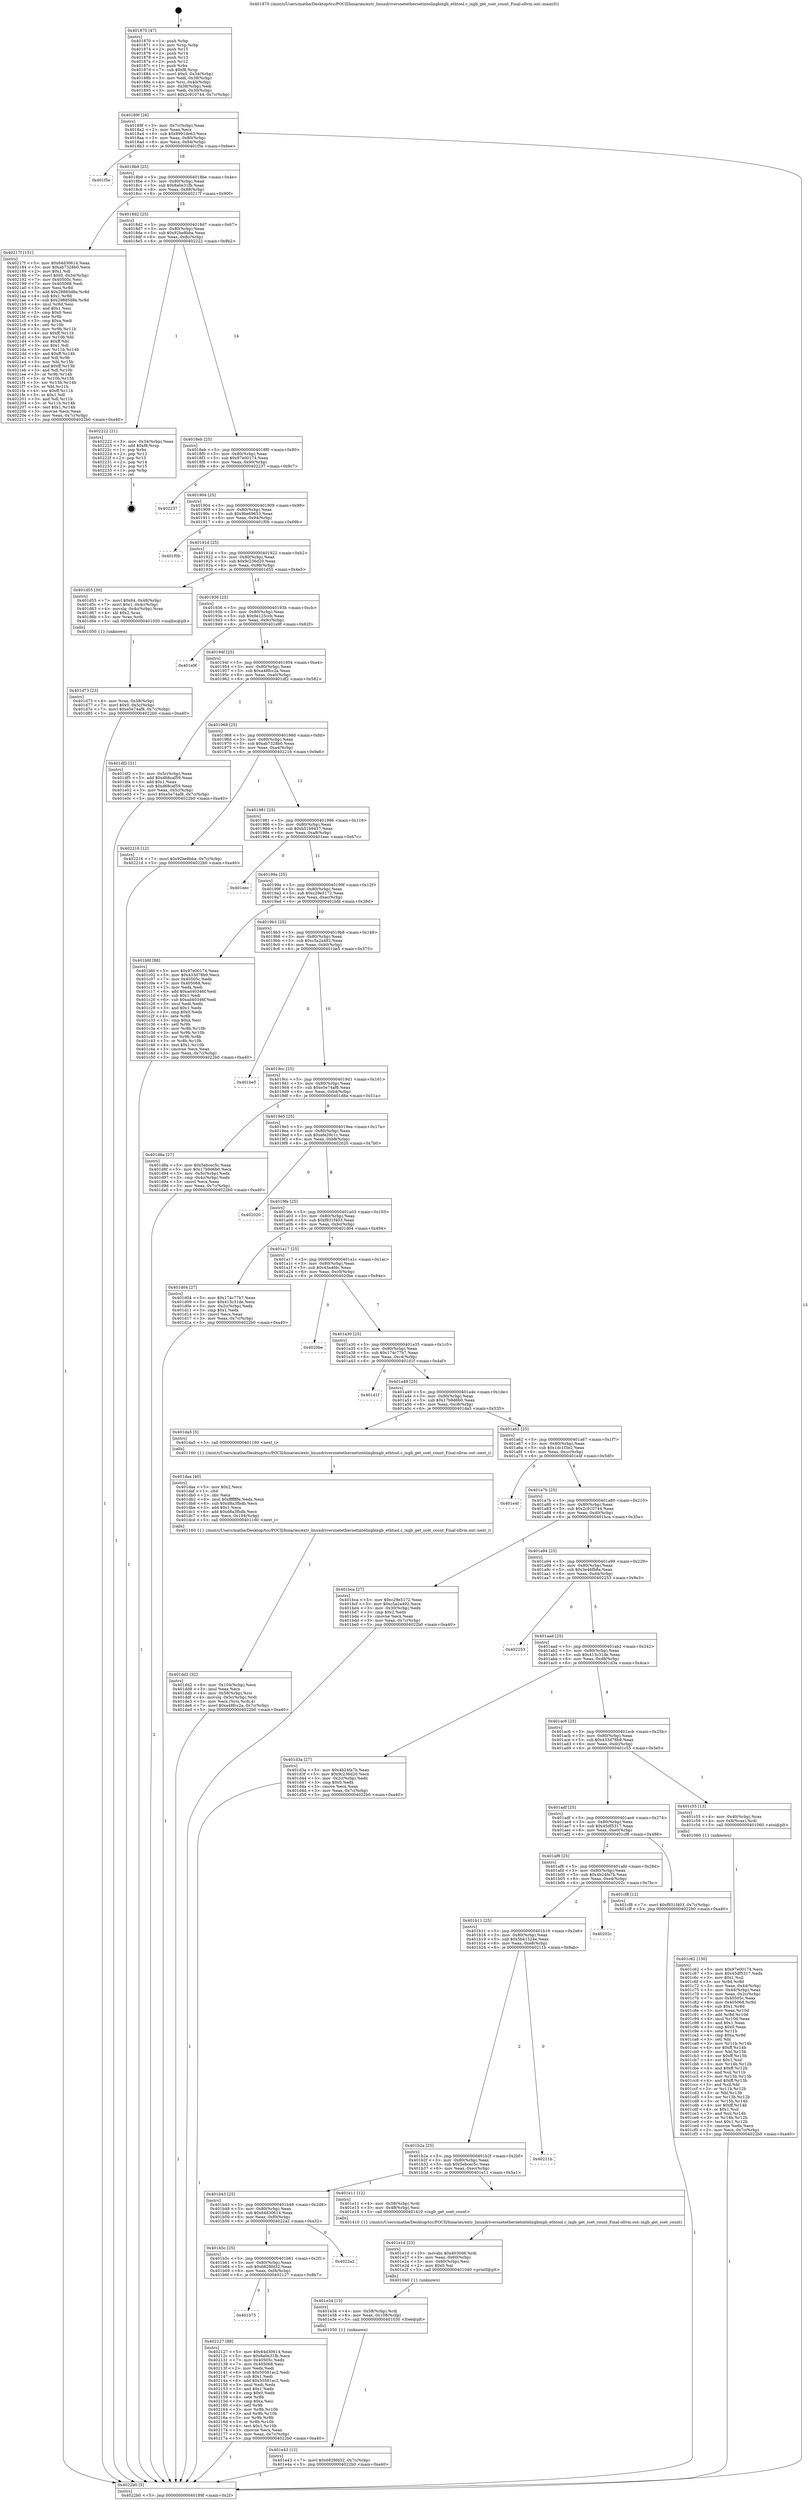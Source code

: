 digraph "0x401870" {
  label = "0x401870 (/mnt/c/Users/mathe/Desktop/tcc/POCII/binaries/extr_linuxdriversnetethernetintelixgbixgb_ethtool.c_ixgb_get_sset_count_Final-ollvm.out::main(0))"
  labelloc = "t"
  node[shape=record]

  Entry [label="",width=0.3,height=0.3,shape=circle,fillcolor=black,style=filled]
  "0x40189f" [label="{
     0x40189f [26]\l
     | [instrs]\l
     &nbsp;&nbsp;0x40189f \<+3\>: mov -0x7c(%rbp),%eax\l
     &nbsp;&nbsp;0x4018a2 \<+2\>: mov %eax,%ecx\l
     &nbsp;&nbsp;0x4018a4 \<+6\>: sub $0x8991de63,%ecx\l
     &nbsp;&nbsp;0x4018aa \<+3\>: mov %eax,-0x80(%rbp)\l
     &nbsp;&nbsp;0x4018ad \<+6\>: mov %ecx,-0x84(%rbp)\l
     &nbsp;&nbsp;0x4018b3 \<+6\>: je 0000000000401f5e \<main+0x6ee\>\l
  }"]
  "0x401f5e" [label="{
     0x401f5e\l
  }", style=dashed]
  "0x4018b9" [label="{
     0x4018b9 [25]\l
     | [instrs]\l
     &nbsp;&nbsp;0x4018b9 \<+5\>: jmp 00000000004018be \<main+0x4e\>\l
     &nbsp;&nbsp;0x4018be \<+3\>: mov -0x80(%rbp),%eax\l
     &nbsp;&nbsp;0x4018c1 \<+5\>: sub $0x8a0e31fb,%eax\l
     &nbsp;&nbsp;0x4018c6 \<+6\>: mov %eax,-0x88(%rbp)\l
     &nbsp;&nbsp;0x4018cc \<+6\>: je 000000000040217f \<main+0x90f\>\l
  }"]
  Exit [label="",width=0.3,height=0.3,shape=circle,fillcolor=black,style=filled,peripheries=2]
  "0x40217f" [label="{
     0x40217f [151]\l
     | [instrs]\l
     &nbsp;&nbsp;0x40217f \<+5\>: mov $0x64d30614,%eax\l
     &nbsp;&nbsp;0x402184 \<+5\>: mov $0xab7328b0,%ecx\l
     &nbsp;&nbsp;0x402189 \<+2\>: mov $0x1,%dl\l
     &nbsp;&nbsp;0x40218b \<+7\>: movl $0x0,-0x34(%rbp)\l
     &nbsp;&nbsp;0x402192 \<+7\>: mov 0x40505c,%esi\l
     &nbsp;&nbsp;0x402199 \<+7\>: mov 0x405068,%edi\l
     &nbsp;&nbsp;0x4021a0 \<+3\>: mov %esi,%r8d\l
     &nbsp;&nbsp;0x4021a3 \<+7\>: add $0x29885d8e,%r8d\l
     &nbsp;&nbsp;0x4021aa \<+4\>: sub $0x1,%r8d\l
     &nbsp;&nbsp;0x4021ae \<+7\>: sub $0x29885d8e,%r8d\l
     &nbsp;&nbsp;0x4021b5 \<+4\>: imul %r8d,%esi\l
     &nbsp;&nbsp;0x4021b9 \<+3\>: and $0x1,%esi\l
     &nbsp;&nbsp;0x4021bc \<+3\>: cmp $0x0,%esi\l
     &nbsp;&nbsp;0x4021bf \<+4\>: sete %r9b\l
     &nbsp;&nbsp;0x4021c3 \<+3\>: cmp $0xa,%edi\l
     &nbsp;&nbsp;0x4021c6 \<+4\>: setl %r10b\l
     &nbsp;&nbsp;0x4021ca \<+3\>: mov %r9b,%r11b\l
     &nbsp;&nbsp;0x4021cd \<+4\>: xor $0xff,%r11b\l
     &nbsp;&nbsp;0x4021d1 \<+3\>: mov %r10b,%bl\l
     &nbsp;&nbsp;0x4021d4 \<+3\>: xor $0xff,%bl\l
     &nbsp;&nbsp;0x4021d7 \<+3\>: xor $0x1,%dl\l
     &nbsp;&nbsp;0x4021da \<+3\>: mov %r11b,%r14b\l
     &nbsp;&nbsp;0x4021dd \<+4\>: and $0xff,%r14b\l
     &nbsp;&nbsp;0x4021e1 \<+3\>: and %dl,%r9b\l
     &nbsp;&nbsp;0x4021e4 \<+3\>: mov %bl,%r15b\l
     &nbsp;&nbsp;0x4021e7 \<+4\>: and $0xff,%r15b\l
     &nbsp;&nbsp;0x4021eb \<+3\>: and %dl,%r10b\l
     &nbsp;&nbsp;0x4021ee \<+3\>: or %r9b,%r14b\l
     &nbsp;&nbsp;0x4021f1 \<+3\>: or %r10b,%r15b\l
     &nbsp;&nbsp;0x4021f4 \<+3\>: xor %r15b,%r14b\l
     &nbsp;&nbsp;0x4021f7 \<+3\>: or %bl,%r11b\l
     &nbsp;&nbsp;0x4021fa \<+4\>: xor $0xff,%r11b\l
     &nbsp;&nbsp;0x4021fe \<+3\>: or $0x1,%dl\l
     &nbsp;&nbsp;0x402201 \<+3\>: and %dl,%r11b\l
     &nbsp;&nbsp;0x402204 \<+3\>: or %r11b,%r14b\l
     &nbsp;&nbsp;0x402207 \<+4\>: test $0x1,%r14b\l
     &nbsp;&nbsp;0x40220b \<+3\>: cmovne %ecx,%eax\l
     &nbsp;&nbsp;0x40220e \<+3\>: mov %eax,-0x7c(%rbp)\l
     &nbsp;&nbsp;0x402211 \<+5\>: jmp 00000000004022b0 \<main+0xa40\>\l
  }"]
  "0x4018d2" [label="{
     0x4018d2 [25]\l
     | [instrs]\l
     &nbsp;&nbsp;0x4018d2 \<+5\>: jmp 00000000004018d7 \<main+0x67\>\l
     &nbsp;&nbsp;0x4018d7 \<+3\>: mov -0x80(%rbp),%eax\l
     &nbsp;&nbsp;0x4018da \<+5\>: sub $0x92be8bba,%eax\l
     &nbsp;&nbsp;0x4018df \<+6\>: mov %eax,-0x8c(%rbp)\l
     &nbsp;&nbsp;0x4018e5 \<+6\>: je 0000000000402222 \<main+0x9b2\>\l
  }"]
  "0x401b75" [label="{
     0x401b75\l
  }", style=dashed]
  "0x402222" [label="{
     0x402222 [21]\l
     | [instrs]\l
     &nbsp;&nbsp;0x402222 \<+3\>: mov -0x34(%rbp),%eax\l
     &nbsp;&nbsp;0x402225 \<+7\>: add $0xf8,%rsp\l
     &nbsp;&nbsp;0x40222c \<+1\>: pop %rbx\l
     &nbsp;&nbsp;0x40222d \<+2\>: pop %r12\l
     &nbsp;&nbsp;0x40222f \<+2\>: pop %r13\l
     &nbsp;&nbsp;0x402231 \<+2\>: pop %r14\l
     &nbsp;&nbsp;0x402233 \<+2\>: pop %r15\l
     &nbsp;&nbsp;0x402235 \<+1\>: pop %rbp\l
     &nbsp;&nbsp;0x402236 \<+1\>: ret\l
  }"]
  "0x4018eb" [label="{
     0x4018eb [25]\l
     | [instrs]\l
     &nbsp;&nbsp;0x4018eb \<+5\>: jmp 00000000004018f0 \<main+0x80\>\l
     &nbsp;&nbsp;0x4018f0 \<+3\>: mov -0x80(%rbp),%eax\l
     &nbsp;&nbsp;0x4018f3 \<+5\>: sub $0x97e00174,%eax\l
     &nbsp;&nbsp;0x4018f8 \<+6\>: mov %eax,-0x90(%rbp)\l
     &nbsp;&nbsp;0x4018fe \<+6\>: je 0000000000402237 \<main+0x9c7\>\l
  }"]
  "0x402127" [label="{
     0x402127 [88]\l
     | [instrs]\l
     &nbsp;&nbsp;0x402127 \<+5\>: mov $0x64d30614,%eax\l
     &nbsp;&nbsp;0x40212c \<+5\>: mov $0x8a0e31fb,%ecx\l
     &nbsp;&nbsp;0x402131 \<+7\>: mov 0x40505c,%edx\l
     &nbsp;&nbsp;0x402138 \<+7\>: mov 0x405068,%esi\l
     &nbsp;&nbsp;0x40213f \<+2\>: mov %edx,%edi\l
     &nbsp;&nbsp;0x402141 \<+6\>: sub $0x50581ac2,%edi\l
     &nbsp;&nbsp;0x402147 \<+3\>: sub $0x1,%edi\l
     &nbsp;&nbsp;0x40214a \<+6\>: add $0x50581ac2,%edi\l
     &nbsp;&nbsp;0x402150 \<+3\>: imul %edi,%edx\l
     &nbsp;&nbsp;0x402153 \<+3\>: and $0x1,%edx\l
     &nbsp;&nbsp;0x402156 \<+3\>: cmp $0x0,%edx\l
     &nbsp;&nbsp;0x402159 \<+4\>: sete %r8b\l
     &nbsp;&nbsp;0x40215d \<+3\>: cmp $0xa,%esi\l
     &nbsp;&nbsp;0x402160 \<+4\>: setl %r9b\l
     &nbsp;&nbsp;0x402164 \<+3\>: mov %r8b,%r10b\l
     &nbsp;&nbsp;0x402167 \<+3\>: and %r9b,%r10b\l
     &nbsp;&nbsp;0x40216a \<+3\>: xor %r9b,%r8b\l
     &nbsp;&nbsp;0x40216d \<+3\>: or %r8b,%r10b\l
     &nbsp;&nbsp;0x402170 \<+4\>: test $0x1,%r10b\l
     &nbsp;&nbsp;0x402174 \<+3\>: cmovne %ecx,%eax\l
     &nbsp;&nbsp;0x402177 \<+3\>: mov %eax,-0x7c(%rbp)\l
     &nbsp;&nbsp;0x40217a \<+5\>: jmp 00000000004022b0 \<main+0xa40\>\l
  }"]
  "0x402237" [label="{
     0x402237\l
  }", style=dashed]
  "0x401904" [label="{
     0x401904 [25]\l
     | [instrs]\l
     &nbsp;&nbsp;0x401904 \<+5\>: jmp 0000000000401909 \<main+0x99\>\l
     &nbsp;&nbsp;0x401909 \<+3\>: mov -0x80(%rbp),%eax\l
     &nbsp;&nbsp;0x40190c \<+5\>: sub $0x9be69653,%eax\l
     &nbsp;&nbsp;0x401911 \<+6\>: mov %eax,-0x94(%rbp)\l
     &nbsp;&nbsp;0x401917 \<+6\>: je 0000000000401f0b \<main+0x69b\>\l
  }"]
  "0x401b5c" [label="{
     0x401b5c [25]\l
     | [instrs]\l
     &nbsp;&nbsp;0x401b5c \<+5\>: jmp 0000000000401b61 \<main+0x2f1\>\l
     &nbsp;&nbsp;0x401b61 \<+3\>: mov -0x80(%rbp),%eax\l
     &nbsp;&nbsp;0x401b64 \<+5\>: sub $0x6828fd32,%eax\l
     &nbsp;&nbsp;0x401b69 \<+6\>: mov %eax,-0xf4(%rbp)\l
     &nbsp;&nbsp;0x401b6f \<+6\>: je 0000000000402127 \<main+0x8b7\>\l
  }"]
  "0x401f0b" [label="{
     0x401f0b\l
  }", style=dashed]
  "0x40191d" [label="{
     0x40191d [25]\l
     | [instrs]\l
     &nbsp;&nbsp;0x40191d \<+5\>: jmp 0000000000401922 \<main+0xb2\>\l
     &nbsp;&nbsp;0x401922 \<+3\>: mov -0x80(%rbp),%eax\l
     &nbsp;&nbsp;0x401925 \<+5\>: sub $0x9c236d20,%eax\l
     &nbsp;&nbsp;0x40192a \<+6\>: mov %eax,-0x98(%rbp)\l
     &nbsp;&nbsp;0x401930 \<+6\>: je 0000000000401d55 \<main+0x4e5\>\l
  }"]
  "0x4022a2" [label="{
     0x4022a2\l
  }", style=dashed]
  "0x401d55" [label="{
     0x401d55 [30]\l
     | [instrs]\l
     &nbsp;&nbsp;0x401d55 \<+7\>: movl $0x64,-0x48(%rbp)\l
     &nbsp;&nbsp;0x401d5c \<+7\>: movl $0x1,-0x4c(%rbp)\l
     &nbsp;&nbsp;0x401d63 \<+4\>: movslq -0x4c(%rbp),%rax\l
     &nbsp;&nbsp;0x401d67 \<+4\>: shl $0x2,%rax\l
     &nbsp;&nbsp;0x401d6b \<+3\>: mov %rax,%rdi\l
     &nbsp;&nbsp;0x401d6e \<+5\>: call 0000000000401050 \<malloc@plt\>\l
     | [calls]\l
     &nbsp;&nbsp;0x401050 \{1\} (unknown)\l
  }"]
  "0x401936" [label="{
     0x401936 [25]\l
     | [instrs]\l
     &nbsp;&nbsp;0x401936 \<+5\>: jmp 000000000040193b \<main+0xcb\>\l
     &nbsp;&nbsp;0x40193b \<+3\>: mov -0x80(%rbp),%eax\l
     &nbsp;&nbsp;0x40193e \<+5\>: sub $0x9e125ccb,%eax\l
     &nbsp;&nbsp;0x401943 \<+6\>: mov %eax,-0x9c(%rbp)\l
     &nbsp;&nbsp;0x401949 \<+6\>: je 0000000000401e9f \<main+0x62f\>\l
  }"]
  "0x401e43" [label="{
     0x401e43 [12]\l
     | [instrs]\l
     &nbsp;&nbsp;0x401e43 \<+7\>: movl $0x6828fd32,-0x7c(%rbp)\l
     &nbsp;&nbsp;0x401e4a \<+5\>: jmp 00000000004022b0 \<main+0xa40\>\l
  }"]
  "0x401e9f" [label="{
     0x401e9f\l
  }", style=dashed]
  "0x40194f" [label="{
     0x40194f [25]\l
     | [instrs]\l
     &nbsp;&nbsp;0x40194f \<+5\>: jmp 0000000000401954 \<main+0xe4\>\l
     &nbsp;&nbsp;0x401954 \<+3\>: mov -0x80(%rbp),%eax\l
     &nbsp;&nbsp;0x401957 \<+5\>: sub $0xa48fcc2a,%eax\l
     &nbsp;&nbsp;0x40195c \<+6\>: mov %eax,-0xa0(%rbp)\l
     &nbsp;&nbsp;0x401962 \<+6\>: je 0000000000401df2 \<main+0x582\>\l
  }"]
  "0x401e34" [label="{
     0x401e34 [15]\l
     | [instrs]\l
     &nbsp;&nbsp;0x401e34 \<+4\>: mov -0x58(%rbp),%rdi\l
     &nbsp;&nbsp;0x401e38 \<+6\>: mov %eax,-0x108(%rbp)\l
     &nbsp;&nbsp;0x401e3e \<+5\>: call 0000000000401030 \<free@plt\>\l
     | [calls]\l
     &nbsp;&nbsp;0x401030 \{1\} (unknown)\l
  }"]
  "0x401df2" [label="{
     0x401df2 [31]\l
     | [instrs]\l
     &nbsp;&nbsp;0x401df2 \<+3\>: mov -0x5c(%rbp),%eax\l
     &nbsp;&nbsp;0x401df5 \<+5\>: add $0xd68caf59,%eax\l
     &nbsp;&nbsp;0x401dfa \<+3\>: add $0x1,%eax\l
     &nbsp;&nbsp;0x401dfd \<+5\>: sub $0xd68caf59,%eax\l
     &nbsp;&nbsp;0x401e02 \<+3\>: mov %eax,-0x5c(%rbp)\l
     &nbsp;&nbsp;0x401e05 \<+7\>: movl $0xe5e74af8,-0x7c(%rbp)\l
     &nbsp;&nbsp;0x401e0c \<+5\>: jmp 00000000004022b0 \<main+0xa40\>\l
  }"]
  "0x401968" [label="{
     0x401968 [25]\l
     | [instrs]\l
     &nbsp;&nbsp;0x401968 \<+5\>: jmp 000000000040196d \<main+0xfd\>\l
     &nbsp;&nbsp;0x40196d \<+3\>: mov -0x80(%rbp),%eax\l
     &nbsp;&nbsp;0x401970 \<+5\>: sub $0xab7328b0,%eax\l
     &nbsp;&nbsp;0x401975 \<+6\>: mov %eax,-0xa4(%rbp)\l
     &nbsp;&nbsp;0x40197b \<+6\>: je 0000000000402216 \<main+0x9a6\>\l
  }"]
  "0x401e1d" [label="{
     0x401e1d [23]\l
     | [instrs]\l
     &nbsp;&nbsp;0x401e1d \<+10\>: movabs $0x4030d6,%rdi\l
     &nbsp;&nbsp;0x401e27 \<+3\>: mov %eax,-0x60(%rbp)\l
     &nbsp;&nbsp;0x401e2a \<+3\>: mov -0x60(%rbp),%esi\l
     &nbsp;&nbsp;0x401e2d \<+2\>: mov $0x0,%al\l
     &nbsp;&nbsp;0x401e2f \<+5\>: call 0000000000401040 \<printf@plt\>\l
     | [calls]\l
     &nbsp;&nbsp;0x401040 \{1\} (unknown)\l
  }"]
  "0x402216" [label="{
     0x402216 [12]\l
     | [instrs]\l
     &nbsp;&nbsp;0x402216 \<+7\>: movl $0x92be8bba,-0x7c(%rbp)\l
     &nbsp;&nbsp;0x40221d \<+5\>: jmp 00000000004022b0 \<main+0xa40\>\l
  }"]
  "0x401981" [label="{
     0x401981 [25]\l
     | [instrs]\l
     &nbsp;&nbsp;0x401981 \<+5\>: jmp 0000000000401986 \<main+0x116\>\l
     &nbsp;&nbsp;0x401986 \<+3\>: mov -0x80(%rbp),%eax\l
     &nbsp;&nbsp;0x401989 \<+5\>: sub $0xb51b9457,%eax\l
     &nbsp;&nbsp;0x40198e \<+6\>: mov %eax,-0xa8(%rbp)\l
     &nbsp;&nbsp;0x401994 \<+6\>: je 0000000000401eec \<main+0x67c\>\l
  }"]
  "0x401b43" [label="{
     0x401b43 [25]\l
     | [instrs]\l
     &nbsp;&nbsp;0x401b43 \<+5\>: jmp 0000000000401b48 \<main+0x2d8\>\l
     &nbsp;&nbsp;0x401b48 \<+3\>: mov -0x80(%rbp),%eax\l
     &nbsp;&nbsp;0x401b4b \<+5\>: sub $0x64d30614,%eax\l
     &nbsp;&nbsp;0x401b50 \<+6\>: mov %eax,-0xf0(%rbp)\l
     &nbsp;&nbsp;0x401b56 \<+6\>: je 00000000004022a2 \<main+0xa32\>\l
  }"]
  "0x401eec" [label="{
     0x401eec\l
  }", style=dashed]
  "0x40199a" [label="{
     0x40199a [25]\l
     | [instrs]\l
     &nbsp;&nbsp;0x40199a \<+5\>: jmp 000000000040199f \<main+0x12f\>\l
     &nbsp;&nbsp;0x40199f \<+3\>: mov -0x80(%rbp),%eax\l
     &nbsp;&nbsp;0x4019a2 \<+5\>: sub $0xc29e5172,%eax\l
     &nbsp;&nbsp;0x4019a7 \<+6\>: mov %eax,-0xac(%rbp)\l
     &nbsp;&nbsp;0x4019ad \<+6\>: je 0000000000401bfd \<main+0x38d\>\l
  }"]
  "0x401e11" [label="{
     0x401e11 [12]\l
     | [instrs]\l
     &nbsp;&nbsp;0x401e11 \<+4\>: mov -0x58(%rbp),%rdi\l
     &nbsp;&nbsp;0x401e15 \<+3\>: mov -0x48(%rbp),%esi\l
     &nbsp;&nbsp;0x401e18 \<+5\>: call 0000000000401410 \<ixgb_get_sset_count\>\l
     | [calls]\l
     &nbsp;&nbsp;0x401410 \{1\} (/mnt/c/Users/mathe/Desktop/tcc/POCII/binaries/extr_linuxdriversnetethernetintelixgbixgb_ethtool.c_ixgb_get_sset_count_Final-ollvm.out::ixgb_get_sset_count)\l
  }"]
  "0x401bfd" [label="{
     0x401bfd [88]\l
     | [instrs]\l
     &nbsp;&nbsp;0x401bfd \<+5\>: mov $0x97e00174,%eax\l
     &nbsp;&nbsp;0x401c02 \<+5\>: mov $0x433d78b9,%ecx\l
     &nbsp;&nbsp;0x401c07 \<+7\>: mov 0x40505c,%edx\l
     &nbsp;&nbsp;0x401c0e \<+7\>: mov 0x405068,%esi\l
     &nbsp;&nbsp;0x401c15 \<+2\>: mov %edx,%edi\l
     &nbsp;&nbsp;0x401c17 \<+6\>: add $0xad40346f,%edi\l
     &nbsp;&nbsp;0x401c1d \<+3\>: sub $0x1,%edi\l
     &nbsp;&nbsp;0x401c20 \<+6\>: sub $0xad40346f,%edi\l
     &nbsp;&nbsp;0x401c26 \<+3\>: imul %edi,%edx\l
     &nbsp;&nbsp;0x401c29 \<+3\>: and $0x1,%edx\l
     &nbsp;&nbsp;0x401c2c \<+3\>: cmp $0x0,%edx\l
     &nbsp;&nbsp;0x401c2f \<+4\>: sete %r8b\l
     &nbsp;&nbsp;0x401c33 \<+3\>: cmp $0xa,%esi\l
     &nbsp;&nbsp;0x401c36 \<+4\>: setl %r9b\l
     &nbsp;&nbsp;0x401c3a \<+3\>: mov %r8b,%r10b\l
     &nbsp;&nbsp;0x401c3d \<+3\>: and %r9b,%r10b\l
     &nbsp;&nbsp;0x401c40 \<+3\>: xor %r9b,%r8b\l
     &nbsp;&nbsp;0x401c43 \<+3\>: or %r8b,%r10b\l
     &nbsp;&nbsp;0x401c46 \<+4\>: test $0x1,%r10b\l
     &nbsp;&nbsp;0x401c4a \<+3\>: cmovne %ecx,%eax\l
     &nbsp;&nbsp;0x401c4d \<+3\>: mov %eax,-0x7c(%rbp)\l
     &nbsp;&nbsp;0x401c50 \<+5\>: jmp 00000000004022b0 \<main+0xa40\>\l
  }"]
  "0x4019b3" [label="{
     0x4019b3 [25]\l
     | [instrs]\l
     &nbsp;&nbsp;0x4019b3 \<+5\>: jmp 00000000004019b8 \<main+0x148\>\l
     &nbsp;&nbsp;0x4019b8 \<+3\>: mov -0x80(%rbp),%eax\l
     &nbsp;&nbsp;0x4019bb \<+5\>: sub $0xc5a2a492,%eax\l
     &nbsp;&nbsp;0x4019c0 \<+6\>: mov %eax,-0xb0(%rbp)\l
     &nbsp;&nbsp;0x4019c6 \<+6\>: je 0000000000401be5 \<main+0x375\>\l
  }"]
  "0x401b2a" [label="{
     0x401b2a [25]\l
     | [instrs]\l
     &nbsp;&nbsp;0x401b2a \<+5\>: jmp 0000000000401b2f \<main+0x2bf\>\l
     &nbsp;&nbsp;0x401b2f \<+3\>: mov -0x80(%rbp),%eax\l
     &nbsp;&nbsp;0x401b32 \<+5\>: sub $0x5ebcec5c,%eax\l
     &nbsp;&nbsp;0x401b37 \<+6\>: mov %eax,-0xec(%rbp)\l
     &nbsp;&nbsp;0x401b3d \<+6\>: je 0000000000401e11 \<main+0x5a1\>\l
  }"]
  "0x401be5" [label="{
     0x401be5\l
  }", style=dashed]
  "0x4019cc" [label="{
     0x4019cc [25]\l
     | [instrs]\l
     &nbsp;&nbsp;0x4019cc \<+5\>: jmp 00000000004019d1 \<main+0x161\>\l
     &nbsp;&nbsp;0x4019d1 \<+3\>: mov -0x80(%rbp),%eax\l
     &nbsp;&nbsp;0x4019d4 \<+5\>: sub $0xe5e74af8,%eax\l
     &nbsp;&nbsp;0x4019d9 \<+6\>: mov %eax,-0xb4(%rbp)\l
     &nbsp;&nbsp;0x4019df \<+6\>: je 0000000000401d8a \<main+0x51a\>\l
  }"]
  "0x40211b" [label="{
     0x40211b\l
  }", style=dashed]
  "0x401d8a" [label="{
     0x401d8a [27]\l
     | [instrs]\l
     &nbsp;&nbsp;0x401d8a \<+5\>: mov $0x5ebcec5c,%eax\l
     &nbsp;&nbsp;0x401d8f \<+5\>: mov $0x17b9d6b0,%ecx\l
     &nbsp;&nbsp;0x401d94 \<+3\>: mov -0x5c(%rbp),%edx\l
     &nbsp;&nbsp;0x401d97 \<+3\>: cmp -0x4c(%rbp),%edx\l
     &nbsp;&nbsp;0x401d9a \<+3\>: cmovl %ecx,%eax\l
     &nbsp;&nbsp;0x401d9d \<+3\>: mov %eax,-0x7c(%rbp)\l
     &nbsp;&nbsp;0x401da0 \<+5\>: jmp 00000000004022b0 \<main+0xa40\>\l
  }"]
  "0x4019e5" [label="{
     0x4019e5 [25]\l
     | [instrs]\l
     &nbsp;&nbsp;0x4019e5 \<+5\>: jmp 00000000004019ea \<main+0x17a\>\l
     &nbsp;&nbsp;0x4019ea \<+3\>: mov -0x80(%rbp),%eax\l
     &nbsp;&nbsp;0x4019ed \<+5\>: sub $0xefe29c1c,%eax\l
     &nbsp;&nbsp;0x4019f2 \<+6\>: mov %eax,-0xb8(%rbp)\l
     &nbsp;&nbsp;0x4019f8 \<+6\>: je 0000000000402020 \<main+0x7b0\>\l
  }"]
  "0x401b11" [label="{
     0x401b11 [25]\l
     | [instrs]\l
     &nbsp;&nbsp;0x401b11 \<+5\>: jmp 0000000000401b16 \<main+0x2a6\>\l
     &nbsp;&nbsp;0x401b16 \<+3\>: mov -0x80(%rbp),%eax\l
     &nbsp;&nbsp;0x401b19 \<+5\>: sub $0x5b41524e,%eax\l
     &nbsp;&nbsp;0x401b1e \<+6\>: mov %eax,-0xe8(%rbp)\l
     &nbsp;&nbsp;0x401b24 \<+6\>: je 000000000040211b \<main+0x8ab\>\l
  }"]
  "0x402020" [label="{
     0x402020\l
  }", style=dashed]
  "0x4019fe" [label="{
     0x4019fe [25]\l
     | [instrs]\l
     &nbsp;&nbsp;0x4019fe \<+5\>: jmp 0000000000401a03 \<main+0x193\>\l
     &nbsp;&nbsp;0x401a03 \<+3\>: mov -0x80(%rbp),%eax\l
     &nbsp;&nbsp;0x401a06 \<+5\>: sub $0xf931f403,%eax\l
     &nbsp;&nbsp;0x401a0b \<+6\>: mov %eax,-0xbc(%rbp)\l
     &nbsp;&nbsp;0x401a11 \<+6\>: je 0000000000401d04 \<main+0x494\>\l
  }"]
  "0x40202c" [label="{
     0x40202c\l
  }", style=dashed]
  "0x401d04" [label="{
     0x401d04 [27]\l
     | [instrs]\l
     &nbsp;&nbsp;0x401d04 \<+5\>: mov $0x174c77b7,%eax\l
     &nbsp;&nbsp;0x401d09 \<+5\>: mov $0x413c31de,%ecx\l
     &nbsp;&nbsp;0x401d0e \<+3\>: mov -0x2c(%rbp),%edx\l
     &nbsp;&nbsp;0x401d11 \<+3\>: cmp $0x1,%edx\l
     &nbsp;&nbsp;0x401d14 \<+3\>: cmovl %ecx,%eax\l
     &nbsp;&nbsp;0x401d17 \<+3\>: mov %eax,-0x7c(%rbp)\l
     &nbsp;&nbsp;0x401d1a \<+5\>: jmp 00000000004022b0 \<main+0xa40\>\l
  }"]
  "0x401a17" [label="{
     0x401a17 [25]\l
     | [instrs]\l
     &nbsp;&nbsp;0x401a17 \<+5\>: jmp 0000000000401a1c \<main+0x1ac\>\l
     &nbsp;&nbsp;0x401a1c \<+3\>: mov -0x80(%rbp),%eax\l
     &nbsp;&nbsp;0x401a1f \<+5\>: sub $0x43a4fdc,%eax\l
     &nbsp;&nbsp;0x401a24 \<+6\>: mov %eax,-0xc0(%rbp)\l
     &nbsp;&nbsp;0x401a2a \<+6\>: je 00000000004020be \<main+0x84e\>\l
  }"]
  "0x401dd2" [label="{
     0x401dd2 [32]\l
     | [instrs]\l
     &nbsp;&nbsp;0x401dd2 \<+6\>: mov -0x104(%rbp),%ecx\l
     &nbsp;&nbsp;0x401dd8 \<+3\>: imul %eax,%ecx\l
     &nbsp;&nbsp;0x401ddb \<+4\>: mov -0x58(%rbp),%rsi\l
     &nbsp;&nbsp;0x401ddf \<+4\>: movslq -0x5c(%rbp),%rdi\l
     &nbsp;&nbsp;0x401de3 \<+3\>: mov %ecx,(%rsi,%rdi,4)\l
     &nbsp;&nbsp;0x401de6 \<+7\>: movl $0xa48fcc2a,-0x7c(%rbp)\l
     &nbsp;&nbsp;0x401ded \<+5\>: jmp 00000000004022b0 \<main+0xa40\>\l
  }"]
  "0x4020be" [label="{
     0x4020be\l
  }", style=dashed]
  "0x401a30" [label="{
     0x401a30 [25]\l
     | [instrs]\l
     &nbsp;&nbsp;0x401a30 \<+5\>: jmp 0000000000401a35 \<main+0x1c5\>\l
     &nbsp;&nbsp;0x401a35 \<+3\>: mov -0x80(%rbp),%eax\l
     &nbsp;&nbsp;0x401a38 \<+5\>: sub $0x174c77b7,%eax\l
     &nbsp;&nbsp;0x401a3d \<+6\>: mov %eax,-0xc4(%rbp)\l
     &nbsp;&nbsp;0x401a43 \<+6\>: je 0000000000401d1f \<main+0x4af\>\l
  }"]
  "0x401daa" [label="{
     0x401daa [40]\l
     | [instrs]\l
     &nbsp;&nbsp;0x401daa \<+5\>: mov $0x2,%ecx\l
     &nbsp;&nbsp;0x401daf \<+1\>: cltd\l
     &nbsp;&nbsp;0x401db0 \<+2\>: idiv %ecx\l
     &nbsp;&nbsp;0x401db2 \<+6\>: imul $0xfffffffe,%edx,%ecx\l
     &nbsp;&nbsp;0x401db8 \<+6\>: sub $0xd8a3fbdb,%ecx\l
     &nbsp;&nbsp;0x401dbe \<+3\>: add $0x1,%ecx\l
     &nbsp;&nbsp;0x401dc1 \<+6\>: add $0xd8a3fbdb,%ecx\l
     &nbsp;&nbsp;0x401dc7 \<+6\>: mov %ecx,-0x104(%rbp)\l
     &nbsp;&nbsp;0x401dcd \<+5\>: call 0000000000401160 \<next_i\>\l
     | [calls]\l
     &nbsp;&nbsp;0x401160 \{1\} (/mnt/c/Users/mathe/Desktop/tcc/POCII/binaries/extr_linuxdriversnetethernetintelixgbixgb_ethtool.c_ixgb_get_sset_count_Final-ollvm.out::next_i)\l
  }"]
  "0x401d1f" [label="{
     0x401d1f\l
  }", style=dashed]
  "0x401a49" [label="{
     0x401a49 [25]\l
     | [instrs]\l
     &nbsp;&nbsp;0x401a49 \<+5\>: jmp 0000000000401a4e \<main+0x1de\>\l
     &nbsp;&nbsp;0x401a4e \<+3\>: mov -0x80(%rbp),%eax\l
     &nbsp;&nbsp;0x401a51 \<+5\>: sub $0x17b9d6b0,%eax\l
     &nbsp;&nbsp;0x401a56 \<+6\>: mov %eax,-0xc8(%rbp)\l
     &nbsp;&nbsp;0x401a5c \<+6\>: je 0000000000401da5 \<main+0x535\>\l
  }"]
  "0x401d73" [label="{
     0x401d73 [23]\l
     | [instrs]\l
     &nbsp;&nbsp;0x401d73 \<+4\>: mov %rax,-0x58(%rbp)\l
     &nbsp;&nbsp;0x401d77 \<+7\>: movl $0x0,-0x5c(%rbp)\l
     &nbsp;&nbsp;0x401d7e \<+7\>: movl $0xe5e74af8,-0x7c(%rbp)\l
     &nbsp;&nbsp;0x401d85 \<+5\>: jmp 00000000004022b0 \<main+0xa40\>\l
  }"]
  "0x401da5" [label="{
     0x401da5 [5]\l
     | [instrs]\l
     &nbsp;&nbsp;0x401da5 \<+5\>: call 0000000000401160 \<next_i\>\l
     | [calls]\l
     &nbsp;&nbsp;0x401160 \{1\} (/mnt/c/Users/mathe/Desktop/tcc/POCII/binaries/extr_linuxdriversnetethernetintelixgbixgb_ethtool.c_ixgb_get_sset_count_Final-ollvm.out::next_i)\l
  }"]
  "0x401a62" [label="{
     0x401a62 [25]\l
     | [instrs]\l
     &nbsp;&nbsp;0x401a62 \<+5\>: jmp 0000000000401a67 \<main+0x1f7\>\l
     &nbsp;&nbsp;0x401a67 \<+3\>: mov -0x80(%rbp),%eax\l
     &nbsp;&nbsp;0x401a6a \<+5\>: sub $0x1dc1f3e2,%eax\l
     &nbsp;&nbsp;0x401a6f \<+6\>: mov %eax,-0xcc(%rbp)\l
     &nbsp;&nbsp;0x401a75 \<+6\>: je 0000000000401e4f \<main+0x5df\>\l
  }"]
  "0x401af8" [label="{
     0x401af8 [25]\l
     | [instrs]\l
     &nbsp;&nbsp;0x401af8 \<+5\>: jmp 0000000000401afd \<main+0x28d\>\l
     &nbsp;&nbsp;0x401afd \<+3\>: mov -0x80(%rbp),%eax\l
     &nbsp;&nbsp;0x401b00 \<+5\>: sub $0x4b24fa7b,%eax\l
     &nbsp;&nbsp;0x401b05 \<+6\>: mov %eax,-0xe4(%rbp)\l
     &nbsp;&nbsp;0x401b0b \<+6\>: je 000000000040202c \<main+0x7bc\>\l
  }"]
  "0x401e4f" [label="{
     0x401e4f\l
  }", style=dashed]
  "0x401a7b" [label="{
     0x401a7b [25]\l
     | [instrs]\l
     &nbsp;&nbsp;0x401a7b \<+5\>: jmp 0000000000401a80 \<main+0x210\>\l
     &nbsp;&nbsp;0x401a80 \<+3\>: mov -0x80(%rbp),%eax\l
     &nbsp;&nbsp;0x401a83 \<+5\>: sub $0x2c910744,%eax\l
     &nbsp;&nbsp;0x401a88 \<+6\>: mov %eax,-0xd0(%rbp)\l
     &nbsp;&nbsp;0x401a8e \<+6\>: je 0000000000401bca \<main+0x35a\>\l
  }"]
  "0x401cf8" [label="{
     0x401cf8 [12]\l
     | [instrs]\l
     &nbsp;&nbsp;0x401cf8 \<+7\>: movl $0xf931f403,-0x7c(%rbp)\l
     &nbsp;&nbsp;0x401cff \<+5\>: jmp 00000000004022b0 \<main+0xa40\>\l
  }"]
  "0x401bca" [label="{
     0x401bca [27]\l
     | [instrs]\l
     &nbsp;&nbsp;0x401bca \<+5\>: mov $0xc29e5172,%eax\l
     &nbsp;&nbsp;0x401bcf \<+5\>: mov $0xc5a2a492,%ecx\l
     &nbsp;&nbsp;0x401bd4 \<+3\>: mov -0x30(%rbp),%edx\l
     &nbsp;&nbsp;0x401bd7 \<+3\>: cmp $0x2,%edx\l
     &nbsp;&nbsp;0x401bda \<+3\>: cmovne %ecx,%eax\l
     &nbsp;&nbsp;0x401bdd \<+3\>: mov %eax,-0x7c(%rbp)\l
     &nbsp;&nbsp;0x401be0 \<+5\>: jmp 00000000004022b0 \<main+0xa40\>\l
  }"]
  "0x401a94" [label="{
     0x401a94 [25]\l
     | [instrs]\l
     &nbsp;&nbsp;0x401a94 \<+5\>: jmp 0000000000401a99 \<main+0x229\>\l
     &nbsp;&nbsp;0x401a99 \<+3\>: mov -0x80(%rbp),%eax\l
     &nbsp;&nbsp;0x401a9c \<+5\>: sub $0x3e46fb8a,%eax\l
     &nbsp;&nbsp;0x401aa1 \<+6\>: mov %eax,-0xd4(%rbp)\l
     &nbsp;&nbsp;0x401aa7 \<+6\>: je 0000000000402253 \<main+0x9e3\>\l
  }"]
  "0x4022b0" [label="{
     0x4022b0 [5]\l
     | [instrs]\l
     &nbsp;&nbsp;0x4022b0 \<+5\>: jmp 000000000040189f \<main+0x2f\>\l
  }"]
  "0x401870" [label="{
     0x401870 [47]\l
     | [instrs]\l
     &nbsp;&nbsp;0x401870 \<+1\>: push %rbp\l
     &nbsp;&nbsp;0x401871 \<+3\>: mov %rsp,%rbp\l
     &nbsp;&nbsp;0x401874 \<+2\>: push %r15\l
     &nbsp;&nbsp;0x401876 \<+2\>: push %r14\l
     &nbsp;&nbsp;0x401878 \<+2\>: push %r13\l
     &nbsp;&nbsp;0x40187a \<+2\>: push %r12\l
     &nbsp;&nbsp;0x40187c \<+1\>: push %rbx\l
     &nbsp;&nbsp;0x40187d \<+7\>: sub $0xf8,%rsp\l
     &nbsp;&nbsp;0x401884 \<+7\>: movl $0x0,-0x34(%rbp)\l
     &nbsp;&nbsp;0x40188b \<+3\>: mov %edi,-0x38(%rbp)\l
     &nbsp;&nbsp;0x40188e \<+4\>: mov %rsi,-0x40(%rbp)\l
     &nbsp;&nbsp;0x401892 \<+3\>: mov -0x38(%rbp),%edi\l
     &nbsp;&nbsp;0x401895 \<+3\>: mov %edi,-0x30(%rbp)\l
     &nbsp;&nbsp;0x401898 \<+7\>: movl $0x2c910744,-0x7c(%rbp)\l
  }"]
  "0x401c62" [label="{
     0x401c62 [150]\l
     | [instrs]\l
     &nbsp;&nbsp;0x401c62 \<+5\>: mov $0x97e00174,%ecx\l
     &nbsp;&nbsp;0x401c67 \<+5\>: mov $0x45df5317,%edx\l
     &nbsp;&nbsp;0x401c6c \<+3\>: mov $0x1,%sil\l
     &nbsp;&nbsp;0x401c6f \<+3\>: xor %r8d,%r8d\l
     &nbsp;&nbsp;0x401c72 \<+3\>: mov %eax,-0x44(%rbp)\l
     &nbsp;&nbsp;0x401c75 \<+3\>: mov -0x44(%rbp),%eax\l
     &nbsp;&nbsp;0x401c78 \<+3\>: mov %eax,-0x2c(%rbp)\l
     &nbsp;&nbsp;0x401c7b \<+7\>: mov 0x40505c,%eax\l
     &nbsp;&nbsp;0x401c82 \<+8\>: mov 0x405068,%r9d\l
     &nbsp;&nbsp;0x401c8a \<+4\>: sub $0x1,%r8d\l
     &nbsp;&nbsp;0x401c8e \<+3\>: mov %eax,%r10d\l
     &nbsp;&nbsp;0x401c91 \<+3\>: add %r8d,%r10d\l
     &nbsp;&nbsp;0x401c94 \<+4\>: imul %r10d,%eax\l
     &nbsp;&nbsp;0x401c98 \<+3\>: and $0x1,%eax\l
     &nbsp;&nbsp;0x401c9b \<+3\>: cmp $0x0,%eax\l
     &nbsp;&nbsp;0x401c9e \<+4\>: sete %r11b\l
     &nbsp;&nbsp;0x401ca2 \<+4\>: cmp $0xa,%r9d\l
     &nbsp;&nbsp;0x401ca6 \<+3\>: setl %bl\l
     &nbsp;&nbsp;0x401ca9 \<+3\>: mov %r11b,%r14b\l
     &nbsp;&nbsp;0x401cac \<+4\>: xor $0xff,%r14b\l
     &nbsp;&nbsp;0x401cb0 \<+3\>: mov %bl,%r15b\l
     &nbsp;&nbsp;0x401cb3 \<+4\>: xor $0xff,%r15b\l
     &nbsp;&nbsp;0x401cb7 \<+4\>: xor $0x1,%sil\l
     &nbsp;&nbsp;0x401cbb \<+3\>: mov %r14b,%r12b\l
     &nbsp;&nbsp;0x401cbe \<+4\>: and $0xff,%r12b\l
     &nbsp;&nbsp;0x401cc2 \<+3\>: and %sil,%r11b\l
     &nbsp;&nbsp;0x401cc5 \<+3\>: mov %r15b,%r13b\l
     &nbsp;&nbsp;0x401cc8 \<+4\>: and $0xff,%r13b\l
     &nbsp;&nbsp;0x401ccc \<+3\>: and %sil,%bl\l
     &nbsp;&nbsp;0x401ccf \<+3\>: or %r11b,%r12b\l
     &nbsp;&nbsp;0x401cd2 \<+3\>: or %bl,%r13b\l
     &nbsp;&nbsp;0x401cd5 \<+3\>: xor %r13b,%r12b\l
     &nbsp;&nbsp;0x401cd8 \<+3\>: or %r15b,%r14b\l
     &nbsp;&nbsp;0x401cdb \<+4\>: xor $0xff,%r14b\l
     &nbsp;&nbsp;0x401cdf \<+4\>: or $0x1,%sil\l
     &nbsp;&nbsp;0x401ce3 \<+3\>: and %sil,%r14b\l
     &nbsp;&nbsp;0x401ce6 \<+3\>: or %r14b,%r12b\l
     &nbsp;&nbsp;0x401ce9 \<+4\>: test $0x1,%r12b\l
     &nbsp;&nbsp;0x401ced \<+3\>: cmovne %edx,%ecx\l
     &nbsp;&nbsp;0x401cf0 \<+3\>: mov %ecx,-0x7c(%rbp)\l
     &nbsp;&nbsp;0x401cf3 \<+5\>: jmp 00000000004022b0 \<main+0xa40\>\l
  }"]
  "0x402253" [label="{
     0x402253\l
  }", style=dashed]
  "0x401aad" [label="{
     0x401aad [25]\l
     | [instrs]\l
     &nbsp;&nbsp;0x401aad \<+5\>: jmp 0000000000401ab2 \<main+0x242\>\l
     &nbsp;&nbsp;0x401ab2 \<+3\>: mov -0x80(%rbp),%eax\l
     &nbsp;&nbsp;0x401ab5 \<+5\>: sub $0x413c31de,%eax\l
     &nbsp;&nbsp;0x401aba \<+6\>: mov %eax,-0xd8(%rbp)\l
     &nbsp;&nbsp;0x401ac0 \<+6\>: je 0000000000401d3a \<main+0x4ca\>\l
  }"]
  "0x401adf" [label="{
     0x401adf [25]\l
     | [instrs]\l
     &nbsp;&nbsp;0x401adf \<+5\>: jmp 0000000000401ae4 \<main+0x274\>\l
     &nbsp;&nbsp;0x401ae4 \<+3\>: mov -0x80(%rbp),%eax\l
     &nbsp;&nbsp;0x401ae7 \<+5\>: sub $0x45df5317,%eax\l
     &nbsp;&nbsp;0x401aec \<+6\>: mov %eax,-0xe0(%rbp)\l
     &nbsp;&nbsp;0x401af2 \<+6\>: je 0000000000401cf8 \<main+0x488\>\l
  }"]
  "0x401d3a" [label="{
     0x401d3a [27]\l
     | [instrs]\l
     &nbsp;&nbsp;0x401d3a \<+5\>: mov $0x4b24fa7b,%eax\l
     &nbsp;&nbsp;0x401d3f \<+5\>: mov $0x9c236d20,%ecx\l
     &nbsp;&nbsp;0x401d44 \<+3\>: mov -0x2c(%rbp),%edx\l
     &nbsp;&nbsp;0x401d47 \<+3\>: cmp $0x0,%edx\l
     &nbsp;&nbsp;0x401d4a \<+3\>: cmove %ecx,%eax\l
     &nbsp;&nbsp;0x401d4d \<+3\>: mov %eax,-0x7c(%rbp)\l
     &nbsp;&nbsp;0x401d50 \<+5\>: jmp 00000000004022b0 \<main+0xa40\>\l
  }"]
  "0x401ac6" [label="{
     0x401ac6 [25]\l
     | [instrs]\l
     &nbsp;&nbsp;0x401ac6 \<+5\>: jmp 0000000000401acb \<main+0x25b\>\l
     &nbsp;&nbsp;0x401acb \<+3\>: mov -0x80(%rbp),%eax\l
     &nbsp;&nbsp;0x401ace \<+5\>: sub $0x433d78b9,%eax\l
     &nbsp;&nbsp;0x401ad3 \<+6\>: mov %eax,-0xdc(%rbp)\l
     &nbsp;&nbsp;0x401ad9 \<+6\>: je 0000000000401c55 \<main+0x3e5\>\l
  }"]
  "0x401c55" [label="{
     0x401c55 [13]\l
     | [instrs]\l
     &nbsp;&nbsp;0x401c55 \<+4\>: mov -0x40(%rbp),%rax\l
     &nbsp;&nbsp;0x401c59 \<+4\>: mov 0x8(%rax),%rdi\l
     &nbsp;&nbsp;0x401c5d \<+5\>: call 0000000000401060 \<atoi@plt\>\l
     | [calls]\l
     &nbsp;&nbsp;0x401060 \{1\} (unknown)\l
  }"]
  Entry -> "0x401870" [label=" 1"]
  "0x40189f" -> "0x401f5e" [label=" 0"]
  "0x40189f" -> "0x4018b9" [label=" 16"]
  "0x402222" -> Exit [label=" 1"]
  "0x4018b9" -> "0x40217f" [label=" 1"]
  "0x4018b9" -> "0x4018d2" [label=" 15"]
  "0x402216" -> "0x4022b0" [label=" 1"]
  "0x4018d2" -> "0x402222" [label=" 1"]
  "0x4018d2" -> "0x4018eb" [label=" 14"]
  "0x40217f" -> "0x4022b0" [label=" 1"]
  "0x4018eb" -> "0x402237" [label=" 0"]
  "0x4018eb" -> "0x401904" [label=" 14"]
  "0x402127" -> "0x4022b0" [label=" 1"]
  "0x401904" -> "0x401f0b" [label=" 0"]
  "0x401904" -> "0x40191d" [label=" 14"]
  "0x401b5c" -> "0x402127" [label=" 1"]
  "0x40191d" -> "0x401d55" [label=" 1"]
  "0x40191d" -> "0x401936" [label=" 13"]
  "0x401b5c" -> "0x401b75" [label=" 0"]
  "0x401936" -> "0x401e9f" [label=" 0"]
  "0x401936" -> "0x40194f" [label=" 13"]
  "0x401b43" -> "0x4022a2" [label=" 0"]
  "0x40194f" -> "0x401df2" [label=" 1"]
  "0x40194f" -> "0x401968" [label=" 12"]
  "0x401b43" -> "0x401b5c" [label=" 1"]
  "0x401968" -> "0x402216" [label=" 1"]
  "0x401968" -> "0x401981" [label=" 11"]
  "0x401e43" -> "0x4022b0" [label=" 1"]
  "0x401981" -> "0x401eec" [label=" 0"]
  "0x401981" -> "0x40199a" [label=" 11"]
  "0x401e34" -> "0x401e43" [label=" 1"]
  "0x40199a" -> "0x401bfd" [label=" 1"]
  "0x40199a" -> "0x4019b3" [label=" 10"]
  "0x401e1d" -> "0x401e34" [label=" 1"]
  "0x4019b3" -> "0x401be5" [label=" 0"]
  "0x4019b3" -> "0x4019cc" [label=" 10"]
  "0x401b2a" -> "0x401b43" [label=" 1"]
  "0x4019cc" -> "0x401d8a" [label=" 2"]
  "0x4019cc" -> "0x4019e5" [label=" 8"]
  "0x401b2a" -> "0x401e11" [label=" 1"]
  "0x4019e5" -> "0x402020" [label=" 0"]
  "0x4019e5" -> "0x4019fe" [label=" 8"]
  "0x401b11" -> "0x401b2a" [label=" 2"]
  "0x4019fe" -> "0x401d04" [label=" 1"]
  "0x4019fe" -> "0x401a17" [label=" 7"]
  "0x401b11" -> "0x40211b" [label=" 0"]
  "0x401a17" -> "0x4020be" [label=" 0"]
  "0x401a17" -> "0x401a30" [label=" 7"]
  "0x401af8" -> "0x401b11" [label=" 2"]
  "0x401a30" -> "0x401d1f" [label=" 0"]
  "0x401a30" -> "0x401a49" [label=" 7"]
  "0x401af8" -> "0x40202c" [label=" 0"]
  "0x401a49" -> "0x401da5" [label=" 1"]
  "0x401a49" -> "0x401a62" [label=" 6"]
  "0x401e11" -> "0x401e1d" [label=" 1"]
  "0x401a62" -> "0x401e4f" [label=" 0"]
  "0x401a62" -> "0x401a7b" [label=" 6"]
  "0x401df2" -> "0x4022b0" [label=" 1"]
  "0x401a7b" -> "0x401bca" [label=" 1"]
  "0x401a7b" -> "0x401a94" [label=" 5"]
  "0x401bca" -> "0x4022b0" [label=" 1"]
  "0x401870" -> "0x40189f" [label=" 1"]
  "0x4022b0" -> "0x40189f" [label=" 15"]
  "0x401bfd" -> "0x4022b0" [label=" 1"]
  "0x401dd2" -> "0x4022b0" [label=" 1"]
  "0x401a94" -> "0x402253" [label=" 0"]
  "0x401a94" -> "0x401aad" [label=" 5"]
  "0x401da5" -> "0x401daa" [label=" 1"]
  "0x401aad" -> "0x401d3a" [label=" 1"]
  "0x401aad" -> "0x401ac6" [label=" 4"]
  "0x401d8a" -> "0x4022b0" [label=" 2"]
  "0x401ac6" -> "0x401c55" [label=" 1"]
  "0x401ac6" -> "0x401adf" [label=" 3"]
  "0x401c55" -> "0x401c62" [label=" 1"]
  "0x401c62" -> "0x4022b0" [label=" 1"]
  "0x401daa" -> "0x401dd2" [label=" 1"]
  "0x401adf" -> "0x401cf8" [label=" 1"]
  "0x401adf" -> "0x401af8" [label=" 2"]
  "0x401cf8" -> "0x4022b0" [label=" 1"]
  "0x401d04" -> "0x4022b0" [label=" 1"]
  "0x401d3a" -> "0x4022b0" [label=" 1"]
  "0x401d55" -> "0x401d73" [label=" 1"]
  "0x401d73" -> "0x4022b0" [label=" 1"]
}
